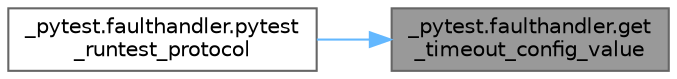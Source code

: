digraph "_pytest.faulthandler.get_timeout_config_value"
{
 // LATEX_PDF_SIZE
  bgcolor="transparent";
  edge [fontname=Helvetica,fontsize=10,labelfontname=Helvetica,labelfontsize=10];
  node [fontname=Helvetica,fontsize=10,shape=box,height=0.2,width=0.4];
  rankdir="RL";
  Node1 [id="Node000001",label="_pytest.faulthandler.get\l_timeout_config_value",height=0.2,width=0.4,color="gray40", fillcolor="grey60", style="filled", fontcolor="black",tooltip=" "];
  Node1 -> Node2 [id="edge1_Node000001_Node000002",dir="back",color="steelblue1",style="solid",tooltip=" "];
  Node2 [id="Node000002",label="_pytest.faulthandler.pytest\l_runtest_protocol",height=0.2,width=0.4,color="grey40", fillcolor="white", style="filled",URL="$namespace__pytest_1_1faulthandler.html#a0a551b73ee1b0c3c41e2da40d3d201f0",tooltip=" "];
}
